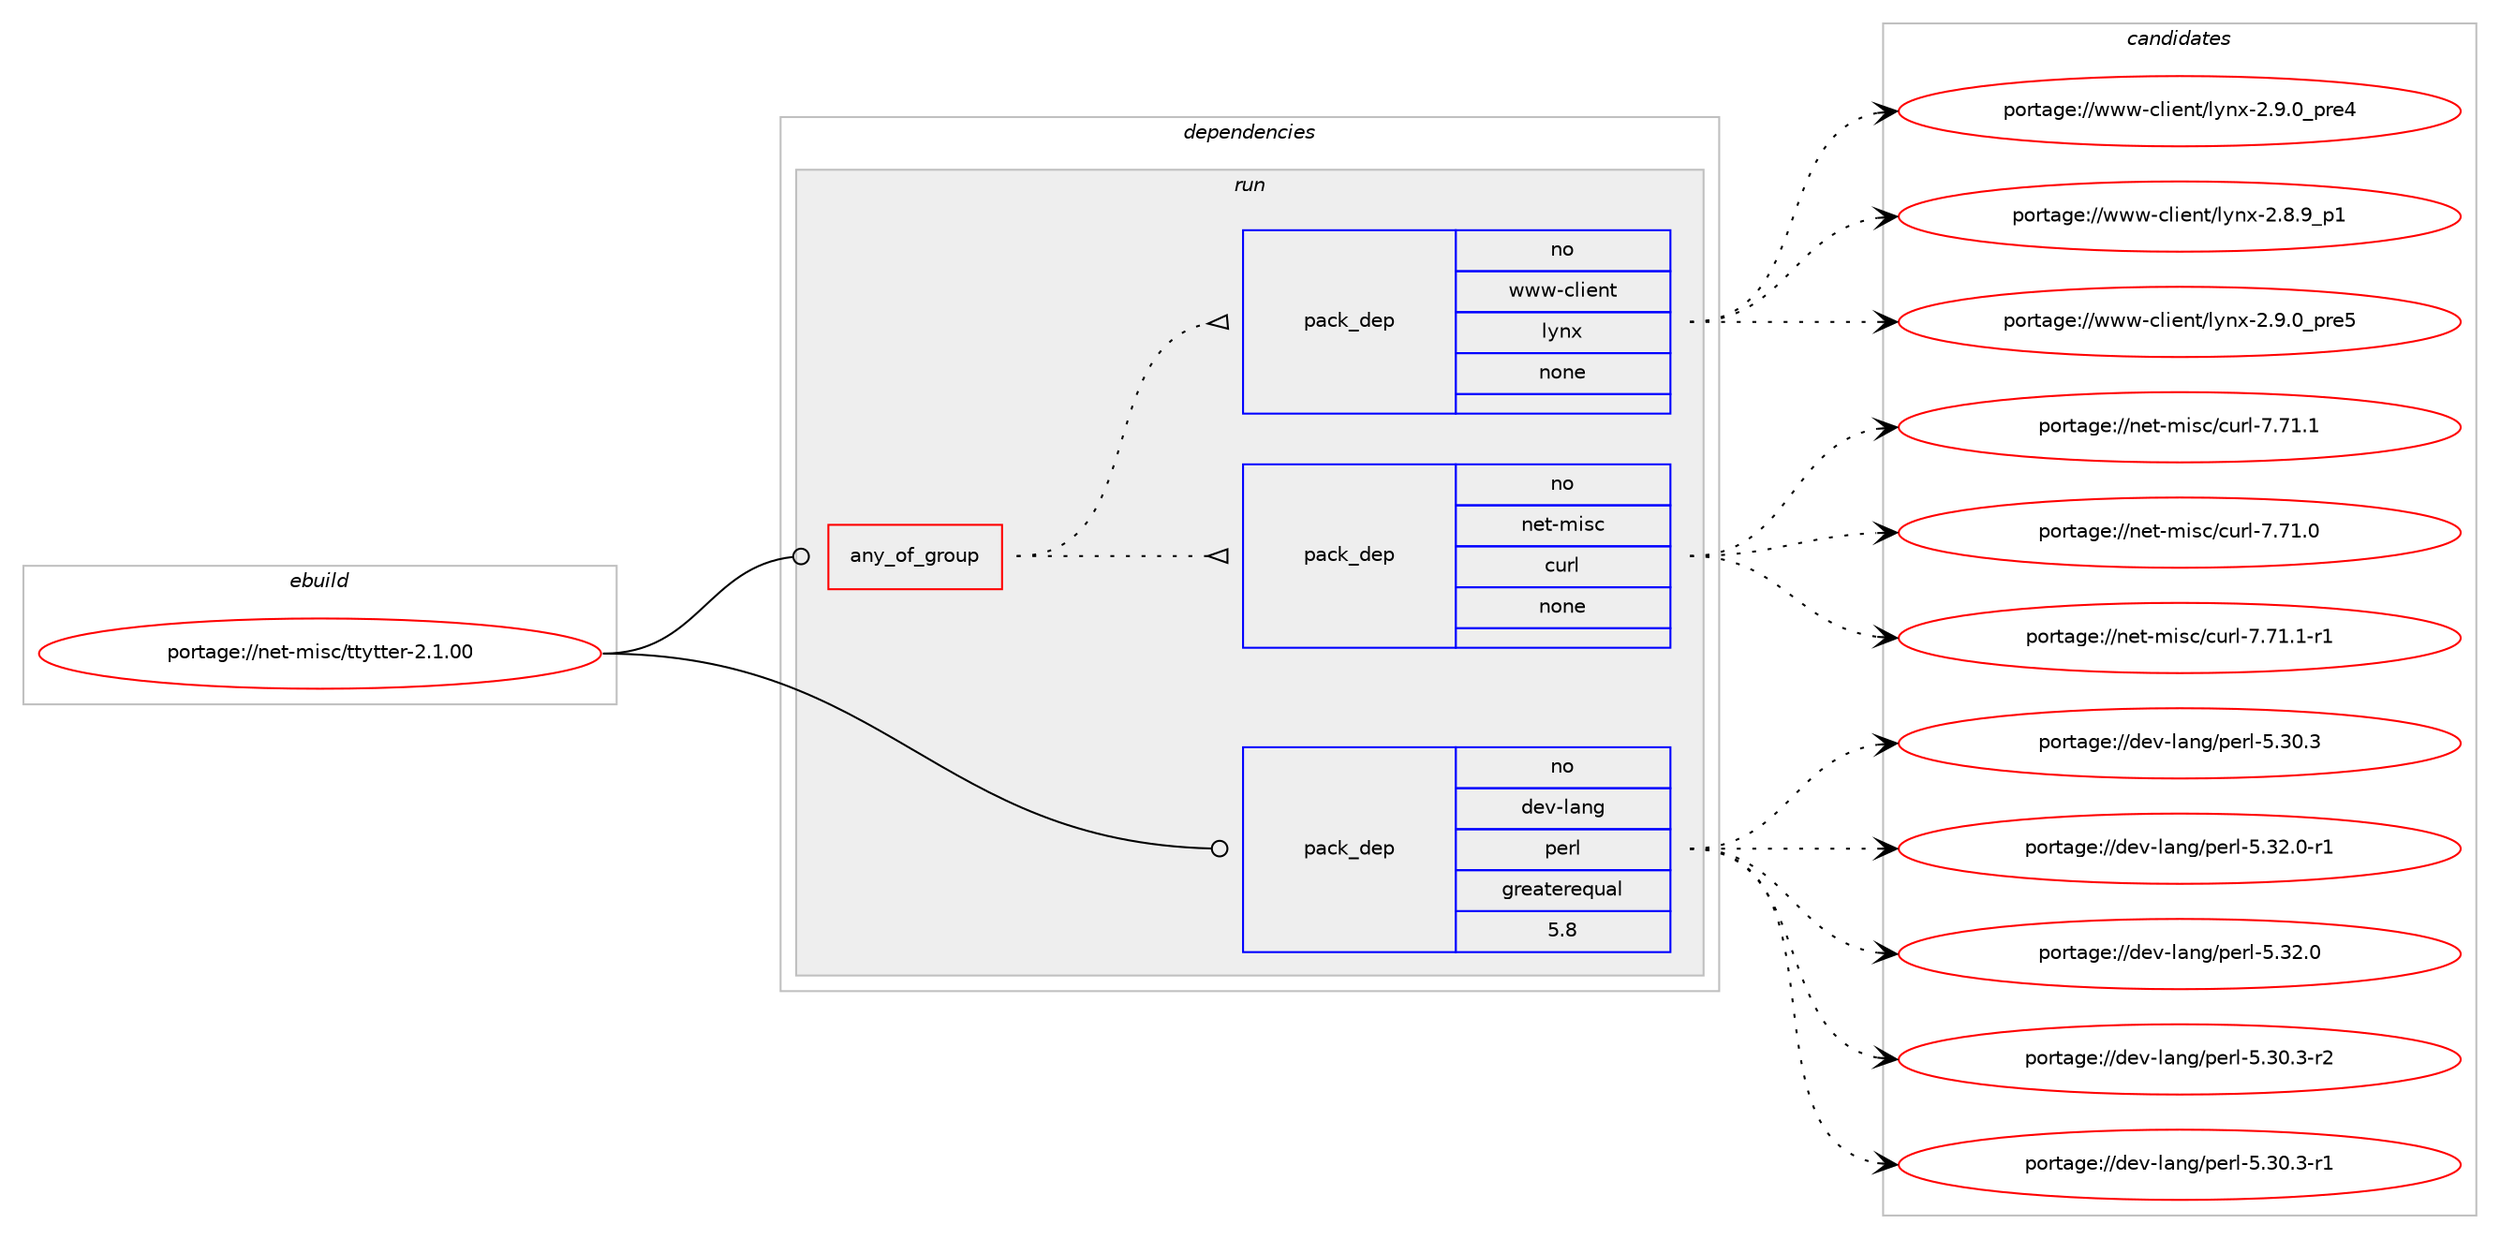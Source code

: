 digraph prolog {

# *************
# Graph options
# *************

newrank=true;
concentrate=true;
compound=true;
graph [rankdir=LR,fontname=Helvetica,fontsize=10,ranksep=1.5];#, ranksep=2.5, nodesep=0.2];
edge  [arrowhead=vee];
node  [fontname=Helvetica,fontsize=10];

# **********
# The ebuild
# **********

subgraph cluster_leftcol {
color=gray;
rank=same;
label=<<i>ebuild</i>>;
id [label="portage://net-misc/ttytter-2.1.00", color=red, width=4, href="../net-misc/ttytter-2.1.00.svg"];
}

# ****************
# The dependencies
# ****************

subgraph cluster_midcol {
color=gray;
label=<<i>dependencies</i>>;
subgraph cluster_compile {
fillcolor="#eeeeee";
style=filled;
label=<<i>compile</i>>;
}
subgraph cluster_compileandrun {
fillcolor="#eeeeee";
style=filled;
label=<<i>compile and run</i>>;
}
subgraph cluster_run {
fillcolor="#eeeeee";
style=filled;
label=<<i>run</i>>;
subgraph any66 {
dependency3486 [label=<<TABLE BORDER="0" CELLBORDER="1" CELLSPACING="0" CELLPADDING="4"><TR><TD CELLPADDING="10">any_of_group</TD></TR></TABLE>>, shape=none, color=red];subgraph pack2949 {
dependency3487 [label=<<TABLE BORDER="0" CELLBORDER="1" CELLSPACING="0" CELLPADDING="4" WIDTH="220"><TR><TD ROWSPAN="6" CELLPADDING="30">pack_dep</TD></TR><TR><TD WIDTH="110">no</TD></TR><TR><TD>net-misc</TD></TR><TR><TD>curl</TD></TR><TR><TD>none</TD></TR><TR><TD></TD></TR></TABLE>>, shape=none, color=blue];
}
dependency3486:e -> dependency3487:w [weight=20,style="dotted",arrowhead="oinv"];
subgraph pack2950 {
dependency3488 [label=<<TABLE BORDER="0" CELLBORDER="1" CELLSPACING="0" CELLPADDING="4" WIDTH="220"><TR><TD ROWSPAN="6" CELLPADDING="30">pack_dep</TD></TR><TR><TD WIDTH="110">no</TD></TR><TR><TD>www-client</TD></TR><TR><TD>lynx</TD></TR><TR><TD>none</TD></TR><TR><TD></TD></TR></TABLE>>, shape=none, color=blue];
}
dependency3486:e -> dependency3488:w [weight=20,style="dotted",arrowhead="oinv"];
}
id:e -> dependency3486:w [weight=20,style="solid",arrowhead="odot"];
subgraph pack2951 {
dependency3489 [label=<<TABLE BORDER="0" CELLBORDER="1" CELLSPACING="0" CELLPADDING="4" WIDTH="220"><TR><TD ROWSPAN="6" CELLPADDING="30">pack_dep</TD></TR><TR><TD WIDTH="110">no</TD></TR><TR><TD>dev-lang</TD></TR><TR><TD>perl</TD></TR><TR><TD>greaterequal</TD></TR><TR><TD>5.8</TD></TR></TABLE>>, shape=none, color=blue];
}
id:e -> dependency3489:w [weight=20,style="solid",arrowhead="odot"];
}
}

# **************
# The candidates
# **************

subgraph cluster_choices {
rank=same;
color=gray;
label=<<i>candidates</i>>;

subgraph choice2949 {
color=black;
nodesep=1;
choice11010111645109105115994799117114108455546554946494511449 [label="portage://net-misc/curl-7.71.1-r1", color=red, width=4,href="../net-misc/curl-7.71.1-r1.svg"];
choice1101011164510910511599479911711410845554655494649 [label="portage://net-misc/curl-7.71.1", color=red, width=4,href="../net-misc/curl-7.71.1.svg"];
choice1101011164510910511599479911711410845554655494648 [label="portage://net-misc/curl-7.71.0", color=red, width=4,href="../net-misc/curl-7.71.0.svg"];
dependency3487:e -> choice11010111645109105115994799117114108455546554946494511449:w [style=dotted,weight="100"];
dependency3487:e -> choice1101011164510910511599479911711410845554655494649:w [style=dotted,weight="100"];
dependency3487:e -> choice1101011164510910511599479911711410845554655494648:w [style=dotted,weight="100"];
}
subgraph choice2950 {
color=black;
nodesep=1;
choice1191191194599108105101110116471081211101204550465746489511211410153 [label="portage://www-client/lynx-2.9.0_pre5", color=red, width=4,href="../www-client/lynx-2.9.0_pre5.svg"];
choice1191191194599108105101110116471081211101204550465746489511211410152 [label="portage://www-client/lynx-2.9.0_pre4", color=red, width=4,href="../www-client/lynx-2.9.0_pre4.svg"];
choice1191191194599108105101110116471081211101204550465646579511249 [label="portage://www-client/lynx-2.8.9_p1", color=red, width=4,href="../www-client/lynx-2.8.9_p1.svg"];
dependency3488:e -> choice1191191194599108105101110116471081211101204550465746489511211410153:w [style=dotted,weight="100"];
dependency3488:e -> choice1191191194599108105101110116471081211101204550465746489511211410152:w [style=dotted,weight="100"];
dependency3488:e -> choice1191191194599108105101110116471081211101204550465646579511249:w [style=dotted,weight="100"];
}
subgraph choice2951 {
color=black;
nodesep=1;
choice100101118451089711010347112101114108455346515046484511449 [label="portage://dev-lang/perl-5.32.0-r1", color=red, width=4,href="../dev-lang/perl-5.32.0-r1.svg"];
choice10010111845108971101034711210111410845534651504648 [label="portage://dev-lang/perl-5.32.0", color=red, width=4,href="../dev-lang/perl-5.32.0.svg"];
choice100101118451089711010347112101114108455346514846514511450 [label="portage://dev-lang/perl-5.30.3-r2", color=red, width=4,href="../dev-lang/perl-5.30.3-r2.svg"];
choice100101118451089711010347112101114108455346514846514511449 [label="portage://dev-lang/perl-5.30.3-r1", color=red, width=4,href="../dev-lang/perl-5.30.3-r1.svg"];
choice10010111845108971101034711210111410845534651484651 [label="portage://dev-lang/perl-5.30.3", color=red, width=4,href="../dev-lang/perl-5.30.3.svg"];
dependency3489:e -> choice100101118451089711010347112101114108455346515046484511449:w [style=dotted,weight="100"];
dependency3489:e -> choice10010111845108971101034711210111410845534651504648:w [style=dotted,weight="100"];
dependency3489:e -> choice100101118451089711010347112101114108455346514846514511450:w [style=dotted,weight="100"];
dependency3489:e -> choice100101118451089711010347112101114108455346514846514511449:w [style=dotted,weight="100"];
dependency3489:e -> choice10010111845108971101034711210111410845534651484651:w [style=dotted,weight="100"];
}
}

}
